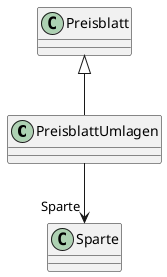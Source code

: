 @startuml
class PreisblattUmlagen {
}
Preisblatt <|-- PreisblattUmlagen
PreisblattUmlagen --> "Sparte" Sparte
@enduml
